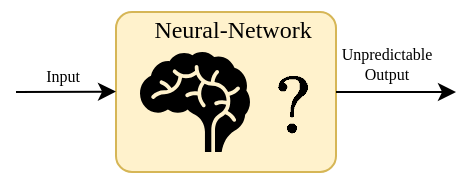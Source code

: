 <mxfile version="27.0.9">
  <diagram name="Page-1" id="c0MG-RBC0vRgcLwglr-d">
    <mxGraphModel dx="332" dy="200" grid="1" gridSize="10" guides="1" tooltips="1" connect="1" arrows="1" fold="1" page="1" pageScale="1" pageWidth="850" pageHeight="1100" math="1" shadow="0">
      <root>
        <mxCell id="0" />
        <mxCell id="1" style="" parent="0" />
        <mxCell id="1xT_XLDmfG5W3h2NDaip-9" value="" style="rounded=1;whiteSpace=wrap;html=1;arcSize=10;fillColor=#fff2cc;strokeColor=#d6b656;" parent="1" vertex="1">
          <mxGeometry x="290" y="320" width="110" height="80" as="geometry" />
        </mxCell>
        <mxCell id="tu5HurWKdW6vMsWYtJIJ-1" value="" style="endArrow=classic;html=1;rounded=0;" edge="1" parent="1">
          <mxGeometry width="50" height="50" relative="1" as="geometry">
            <mxPoint x="240" y="360" as="sourcePoint" />
            <mxPoint x="290" y="359.8" as="targetPoint" />
          </mxGeometry>
        </mxCell>
        <mxCell id="UrFGi6wFs18K0bhvfEZ_-5" value="pics" style="" parent="0" />
        <mxCell id="1xT_XLDmfG5W3h2NDaip-6" value="" style="shape=mxgraph.signs.healthcare.brain;html=1;pointerEvents=1;fillColor=#000000;strokeColor=none;verticalLabelPosition=bottom;verticalAlign=top;align=center;" parent="UrFGi6wFs18K0bhvfEZ_-5" vertex="1">
          <mxGeometry x="302" y="340" width="55" height="50" as="geometry" />
        </mxCell>
        <mxCell id="UrFGi6wFs18K0bhvfEZ_-6" value="sigs" style="" parent="0" />
        <mxCell id="1xT_XLDmfG5W3h2NDaip-18" value="" style="endArrow=classic;html=1;rounded=0;entryX=1;entryY=0.967;entryDx=0;entryDy=0;entryPerimeter=0;" parent="UrFGi6wFs18K0bhvfEZ_-6" edge="1" target="tu5HurWKdW6vMsWYtJIJ-4">
          <mxGeometry width="50" height="50" relative="1" as="geometry">
            <mxPoint x="400" y="360" as="sourcePoint" />
            <mxPoint x="440" y="360" as="targetPoint" />
          </mxGeometry>
        </mxCell>
        <mxCell id="UrFGi6wFs18K0bhvfEZ_-8" value="name" style="" parent="0" />
        <mxCell id="1xT_XLDmfG5W3h2NDaip-13" value="Neural-Network" style="text;html=1;align=center;verticalAlign=middle;resizable=0;points=[];autosize=1;strokeColor=none;fillColor=none;fontFamily=Times New Roman;" parent="UrFGi6wFs18K0bhvfEZ_-8" vertex="1">
          <mxGeometry x="298" y="314" width="100" height="30" as="geometry" />
        </mxCell>
        <mxCell id="tu5HurWKdW6vMsWYtJIJ-2" value="$$?$$" style="text;html=1;align=center;verticalAlign=middle;resizable=0;points=[];autosize=1;strokeColor=none;fillColor=none;fontSize=34;" vertex="1" parent="UrFGi6wFs18K0bhvfEZ_-8">
          <mxGeometry x="318" y="344" width="120" height="50" as="geometry" />
        </mxCell>
        <mxCell id="tu5HurWKdW6vMsWYtJIJ-3" value="&lt;font face=&quot;Times New Roman&quot;&gt;Input&lt;/font&gt;" style="text;html=1;align=center;verticalAlign=middle;resizable=0;points=[];autosize=1;strokeColor=none;fillColor=none;fontSize=8;" vertex="1" parent="UrFGi6wFs18K0bhvfEZ_-8">
          <mxGeometry x="243" y="342" width="40" height="20" as="geometry" />
        </mxCell>
        <mxCell id="tu5HurWKdW6vMsWYtJIJ-4" value="&lt;font face=&quot;Times New Roman&quot;&gt;Unpredictable&lt;/font&gt;&lt;div&gt;&lt;font face=&quot;Times New Roman&quot;&gt;Output&lt;/font&gt;&lt;/div&gt;" style="text;html=1;align=center;verticalAlign=middle;resizable=0;points=[];autosize=1;strokeColor=none;fillColor=none;fontSize=8;" vertex="1" parent="UrFGi6wFs18K0bhvfEZ_-8">
          <mxGeometry x="390" y="331" width="70" height="30" as="geometry" />
        </mxCell>
        <mxCell id="UrFGi6wFs18K0bhvfEZ_-7" value="math" style="" parent="0" />
      </root>
    </mxGraphModel>
  </diagram>
</mxfile>

